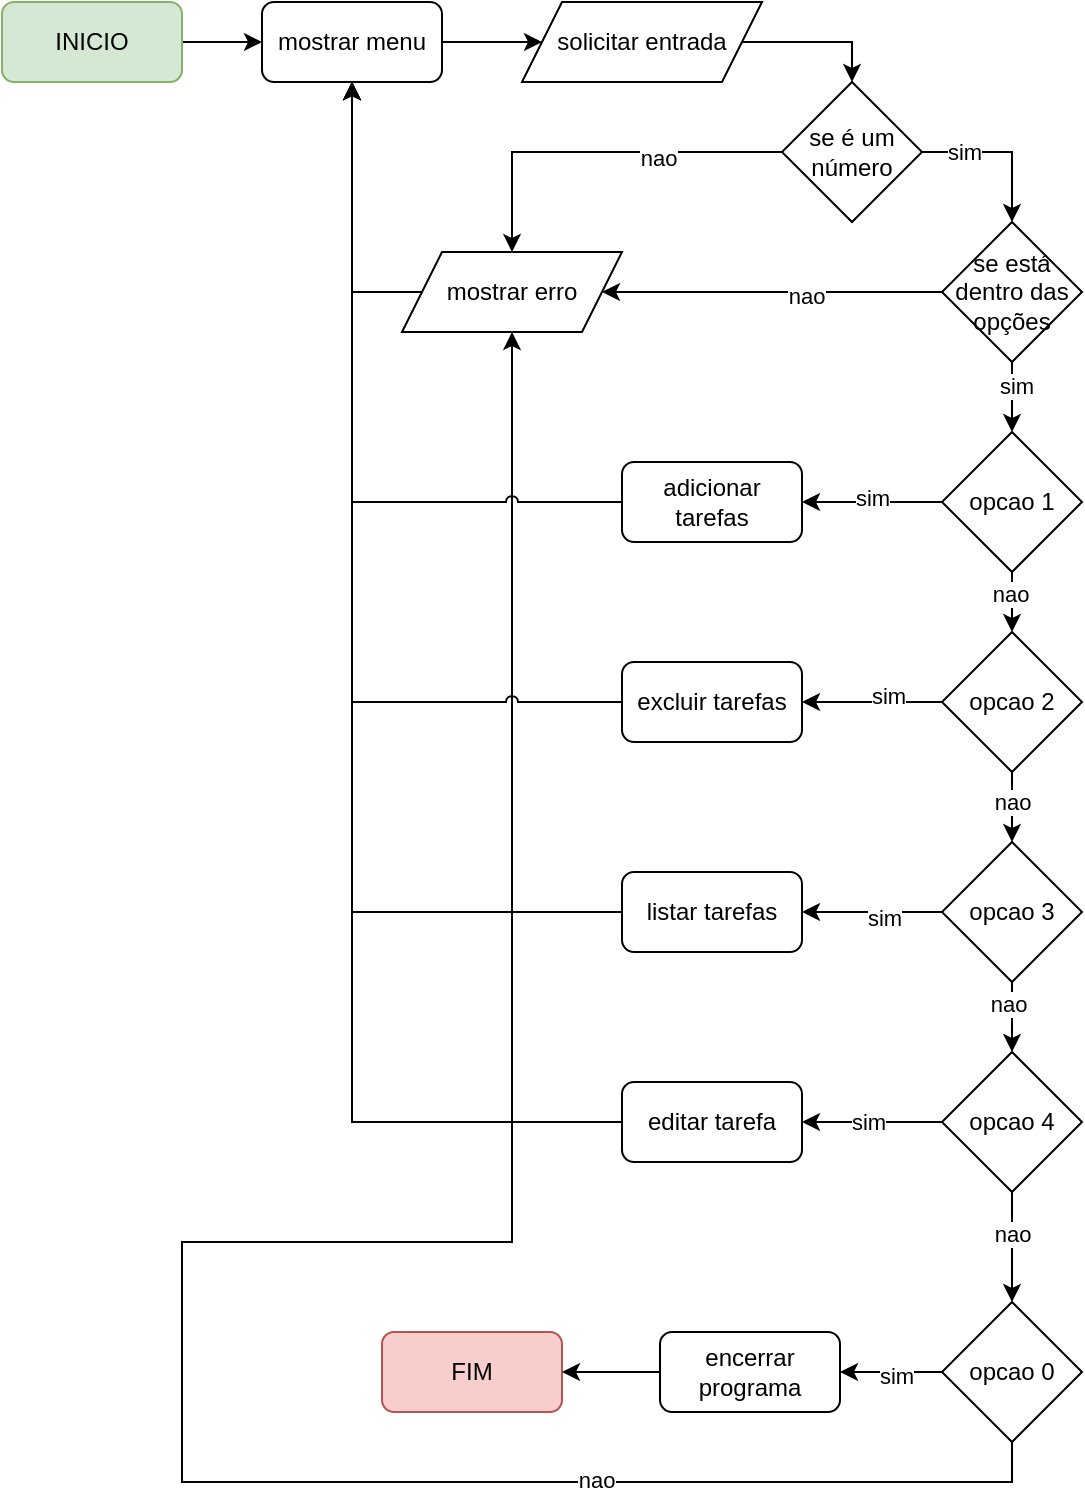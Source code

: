 <mxfile version="27.2.0">
  <diagram name="Página-1" id="YyomYa5rza_yqeTUR8wK">
    <mxGraphModel dx="1303" dy="703" grid="1" gridSize="10" guides="1" tooltips="1" connect="1" arrows="1" fold="1" page="1" pageScale="1" pageWidth="827" pageHeight="1169" math="0" shadow="0">
      <root>
        <mxCell id="0" />
        <mxCell id="1" parent="0" />
        <mxCell id="nd1aqwT6g5kAeIDXGmu_-58" style="edgeStyle=orthogonalEdgeStyle;rounded=0;orthogonalLoop=1;jettySize=auto;html=1;exitX=1;exitY=0.5;exitDx=0;exitDy=0;entryX=0;entryY=0.5;entryDx=0;entryDy=0;" edge="1" parent="1" source="nd1aqwT6g5kAeIDXGmu_-1" target="nd1aqwT6g5kAeIDXGmu_-6">
          <mxGeometry relative="1" as="geometry" />
        </mxCell>
        <mxCell id="nd1aqwT6g5kAeIDXGmu_-1" value="INICIO" style="rounded=1;whiteSpace=wrap;html=1;fillColor=#d5e8d4;strokeColor=#82b366;" vertex="1" parent="1">
          <mxGeometry x="40" y="60" width="90" height="40" as="geometry" />
        </mxCell>
        <mxCell id="nd1aqwT6g5kAeIDXGmu_-25" style="edgeStyle=orthogonalEdgeStyle;rounded=0;orthogonalLoop=1;jettySize=auto;html=1;exitX=1;exitY=0.5;exitDx=0;exitDy=0;entryX=0.5;entryY=0;entryDx=0;entryDy=0;" edge="1" parent="1" source="nd1aqwT6g5kAeIDXGmu_-2" target="nd1aqwT6g5kAeIDXGmu_-3">
          <mxGeometry relative="1" as="geometry" />
        </mxCell>
        <mxCell id="nd1aqwT6g5kAeIDXGmu_-2" value="solicitar entrada" style="shape=parallelogram;perimeter=parallelogramPerimeter;whiteSpace=wrap;html=1;fixedSize=1;" vertex="1" parent="1">
          <mxGeometry x="300" y="60" width="120" height="40" as="geometry" />
        </mxCell>
        <mxCell id="nd1aqwT6g5kAeIDXGmu_-14" style="edgeStyle=orthogonalEdgeStyle;rounded=0;orthogonalLoop=1;jettySize=auto;html=1;exitX=1;exitY=0.5;exitDx=0;exitDy=0;entryX=0.5;entryY=0;entryDx=0;entryDy=0;" edge="1" parent="1" source="nd1aqwT6g5kAeIDXGmu_-3" target="nd1aqwT6g5kAeIDXGmu_-7">
          <mxGeometry relative="1" as="geometry" />
        </mxCell>
        <mxCell id="nd1aqwT6g5kAeIDXGmu_-60" value="sim" style="edgeLabel;html=1;align=center;verticalAlign=middle;resizable=0;points=[];" vertex="1" connectable="0" parent="nd1aqwT6g5kAeIDXGmu_-14">
          <mxGeometry x="-0.472" relative="1" as="geometry">
            <mxPoint as="offset" />
          </mxGeometry>
        </mxCell>
        <mxCell id="nd1aqwT6g5kAeIDXGmu_-36" style="edgeStyle=orthogonalEdgeStyle;rounded=0;orthogonalLoop=1;jettySize=auto;html=1;exitX=0;exitY=0.5;exitDx=0;exitDy=0;entryX=0.5;entryY=0;entryDx=0;entryDy=0;" edge="1" parent="1" source="nd1aqwT6g5kAeIDXGmu_-3" target="nd1aqwT6g5kAeIDXGmu_-13">
          <mxGeometry relative="1" as="geometry" />
        </mxCell>
        <mxCell id="nd1aqwT6g5kAeIDXGmu_-61" value="nao" style="edgeLabel;html=1;align=center;verticalAlign=middle;resizable=0;points=[];" vertex="1" connectable="0" parent="nd1aqwT6g5kAeIDXGmu_-36">
          <mxGeometry x="-0.328" y="3" relative="1" as="geometry">
            <mxPoint as="offset" />
          </mxGeometry>
        </mxCell>
        <mxCell id="nd1aqwT6g5kAeIDXGmu_-3" value="se é um número" style="rhombus;whiteSpace=wrap;html=1;" vertex="1" parent="1">
          <mxGeometry x="430" y="100" width="70" height="70" as="geometry" />
        </mxCell>
        <mxCell id="nd1aqwT6g5kAeIDXGmu_-4" value="FIM" style="rounded=1;whiteSpace=wrap;html=1;fillColor=#f8cecc;strokeColor=#b85450;" vertex="1" parent="1">
          <mxGeometry x="230" y="725" width="90" height="40" as="geometry" />
        </mxCell>
        <mxCell id="nd1aqwT6g5kAeIDXGmu_-59" style="edgeStyle=orthogonalEdgeStyle;rounded=0;orthogonalLoop=1;jettySize=auto;html=1;exitX=1;exitY=0.5;exitDx=0;exitDy=0;entryX=0;entryY=0.5;entryDx=0;entryDy=0;" edge="1" parent="1" source="nd1aqwT6g5kAeIDXGmu_-6" target="nd1aqwT6g5kAeIDXGmu_-2">
          <mxGeometry relative="1" as="geometry" />
        </mxCell>
        <mxCell id="nd1aqwT6g5kAeIDXGmu_-6" value="mostrar menu" style="rounded=1;whiteSpace=wrap;html=1;strokeColor=#000000;" vertex="1" parent="1">
          <mxGeometry x="170" y="60" width="90" height="40" as="geometry" />
        </mxCell>
        <mxCell id="nd1aqwT6g5kAeIDXGmu_-15" value="" style="edgeStyle=orthogonalEdgeStyle;rounded=0;orthogonalLoop=1;jettySize=auto;html=1;exitX=0.5;exitY=1;exitDx=0;exitDy=0;entryX=0.5;entryY=0;entryDx=0;entryDy=0;" edge="1" parent="1" source="nd1aqwT6g5kAeIDXGmu_-7" target="nd1aqwT6g5kAeIDXGmu_-8">
          <mxGeometry relative="1" as="geometry" />
        </mxCell>
        <mxCell id="nd1aqwT6g5kAeIDXGmu_-48" value="sim" style="edgeLabel;html=1;align=center;verticalAlign=middle;resizable=0;points=[];" vertex="1" connectable="0" parent="nd1aqwT6g5kAeIDXGmu_-15">
          <mxGeometry x="-0.333" y="2" relative="1" as="geometry">
            <mxPoint as="offset" />
          </mxGeometry>
        </mxCell>
        <mxCell id="nd1aqwT6g5kAeIDXGmu_-35" style="edgeStyle=orthogonalEdgeStyle;rounded=0;orthogonalLoop=1;jettySize=auto;html=1;exitX=0;exitY=0.5;exitDx=0;exitDy=0;" edge="1" parent="1" source="nd1aqwT6g5kAeIDXGmu_-7" target="nd1aqwT6g5kAeIDXGmu_-13">
          <mxGeometry relative="1" as="geometry" />
        </mxCell>
        <mxCell id="nd1aqwT6g5kAeIDXGmu_-62" value="nao" style="edgeLabel;html=1;align=center;verticalAlign=middle;resizable=0;points=[];" vertex="1" connectable="0" parent="nd1aqwT6g5kAeIDXGmu_-35">
          <mxGeometry x="-0.194" y="2" relative="1" as="geometry">
            <mxPoint as="offset" />
          </mxGeometry>
        </mxCell>
        <mxCell id="nd1aqwT6g5kAeIDXGmu_-7" value="se está dentro das opções" style="rhombus;whiteSpace=wrap;html=1;" vertex="1" parent="1">
          <mxGeometry x="510" y="170" width="70" height="70" as="geometry" />
        </mxCell>
        <mxCell id="nd1aqwT6g5kAeIDXGmu_-16" style="edgeStyle=orthogonalEdgeStyle;rounded=0;orthogonalLoop=1;jettySize=auto;html=1;exitX=0.5;exitY=1;exitDx=0;exitDy=0;entryX=0.5;entryY=0;entryDx=0;entryDy=0;" edge="1" parent="1" source="nd1aqwT6g5kAeIDXGmu_-8" target="nd1aqwT6g5kAeIDXGmu_-9">
          <mxGeometry relative="1" as="geometry" />
        </mxCell>
        <mxCell id="nd1aqwT6g5kAeIDXGmu_-51" value="nao" style="edgeLabel;html=1;align=center;verticalAlign=middle;resizable=0;points=[];" vertex="1" connectable="0" parent="nd1aqwT6g5kAeIDXGmu_-16">
          <mxGeometry x="-0.251" y="-1" relative="1" as="geometry">
            <mxPoint as="offset" />
          </mxGeometry>
        </mxCell>
        <mxCell id="nd1aqwT6g5kAeIDXGmu_-26" style="edgeStyle=orthogonalEdgeStyle;rounded=0;orthogonalLoop=1;jettySize=auto;html=1;exitX=0;exitY=0.5;exitDx=0;exitDy=0;entryX=1;entryY=0.5;entryDx=0;entryDy=0;" edge="1" parent="1" source="nd1aqwT6g5kAeIDXGmu_-8" target="nd1aqwT6g5kAeIDXGmu_-21">
          <mxGeometry relative="1" as="geometry" />
        </mxCell>
        <mxCell id="nd1aqwT6g5kAeIDXGmu_-44" value="sim" style="edgeLabel;html=1;align=center;verticalAlign=middle;resizable=0;points=[];" vertex="1" connectable="0" parent="nd1aqwT6g5kAeIDXGmu_-26">
          <mxGeometry x="0.015" y="-2" relative="1" as="geometry">
            <mxPoint as="offset" />
          </mxGeometry>
        </mxCell>
        <mxCell id="nd1aqwT6g5kAeIDXGmu_-8" value="opcao 1" style="rhombus;whiteSpace=wrap;html=1;" vertex="1" parent="1">
          <mxGeometry x="510" y="275" width="70" height="70" as="geometry" />
        </mxCell>
        <mxCell id="nd1aqwT6g5kAeIDXGmu_-17" style="edgeStyle=orthogonalEdgeStyle;rounded=0;orthogonalLoop=1;jettySize=auto;html=1;exitX=0.5;exitY=1;exitDx=0;exitDy=0;" edge="1" parent="1" source="nd1aqwT6g5kAeIDXGmu_-9" target="nd1aqwT6g5kAeIDXGmu_-10">
          <mxGeometry relative="1" as="geometry" />
        </mxCell>
        <mxCell id="nd1aqwT6g5kAeIDXGmu_-52" value="nao" style="edgeLabel;html=1;align=center;verticalAlign=middle;resizable=0;points=[];" vertex="1" connectable="0" parent="nd1aqwT6g5kAeIDXGmu_-17">
          <mxGeometry x="-0.102" y="-3" relative="1" as="geometry">
            <mxPoint x="-3" y="-5" as="offset" />
          </mxGeometry>
        </mxCell>
        <mxCell id="nd1aqwT6g5kAeIDXGmu_-27" style="edgeStyle=orthogonalEdgeStyle;rounded=0;orthogonalLoop=1;jettySize=auto;html=1;exitX=0;exitY=0.5;exitDx=0;exitDy=0;" edge="1" parent="1" source="nd1aqwT6g5kAeIDXGmu_-9" target="nd1aqwT6g5kAeIDXGmu_-22">
          <mxGeometry relative="1" as="geometry" />
        </mxCell>
        <mxCell id="nd1aqwT6g5kAeIDXGmu_-45" value="sim" style="edgeLabel;html=1;align=center;verticalAlign=middle;resizable=0;points=[];" vertex="1" connectable="0" parent="nd1aqwT6g5kAeIDXGmu_-27">
          <mxGeometry x="-0.209" y="-3" relative="1" as="geometry">
            <mxPoint as="offset" />
          </mxGeometry>
        </mxCell>
        <mxCell id="nd1aqwT6g5kAeIDXGmu_-9" value="opcao 2" style="rhombus;whiteSpace=wrap;html=1;" vertex="1" parent="1">
          <mxGeometry x="510" y="375" width="70" height="70" as="geometry" />
        </mxCell>
        <mxCell id="nd1aqwT6g5kAeIDXGmu_-18" style="edgeStyle=orthogonalEdgeStyle;rounded=0;orthogonalLoop=1;jettySize=auto;html=1;exitX=0.5;exitY=1;exitDx=0;exitDy=0;entryX=0.5;entryY=0;entryDx=0;entryDy=0;" edge="1" parent="1" source="nd1aqwT6g5kAeIDXGmu_-10" target="nd1aqwT6g5kAeIDXGmu_-11">
          <mxGeometry relative="1" as="geometry" />
        </mxCell>
        <mxCell id="nd1aqwT6g5kAeIDXGmu_-53" value="nao" style="edgeLabel;html=1;align=center;verticalAlign=middle;resizable=0;points=[];" vertex="1" connectable="0" parent="nd1aqwT6g5kAeIDXGmu_-18">
          <mxGeometry x="-0.371" y="-2" relative="1" as="geometry">
            <mxPoint as="offset" />
          </mxGeometry>
        </mxCell>
        <mxCell id="nd1aqwT6g5kAeIDXGmu_-28" style="edgeStyle=orthogonalEdgeStyle;rounded=0;orthogonalLoop=1;jettySize=auto;html=1;exitX=0;exitY=0.5;exitDx=0;exitDy=0;" edge="1" parent="1" source="nd1aqwT6g5kAeIDXGmu_-10" target="nd1aqwT6g5kAeIDXGmu_-23">
          <mxGeometry relative="1" as="geometry" />
        </mxCell>
        <mxCell id="nd1aqwT6g5kAeIDXGmu_-46" value="sim" style="edgeLabel;html=1;align=center;verticalAlign=middle;resizable=0;points=[];" vertex="1" connectable="0" parent="nd1aqwT6g5kAeIDXGmu_-28">
          <mxGeometry x="-0.176" y="3" relative="1" as="geometry">
            <mxPoint as="offset" />
          </mxGeometry>
        </mxCell>
        <mxCell id="nd1aqwT6g5kAeIDXGmu_-10" value="opcao 3" style="rhombus;whiteSpace=wrap;html=1;" vertex="1" parent="1">
          <mxGeometry x="510" y="480" width="70" height="70" as="geometry" />
        </mxCell>
        <mxCell id="nd1aqwT6g5kAeIDXGmu_-19" style="edgeStyle=orthogonalEdgeStyle;rounded=0;orthogonalLoop=1;jettySize=auto;html=1;exitX=0.5;exitY=1;exitDx=0;exitDy=0;entryX=0.5;entryY=0;entryDx=0;entryDy=0;" edge="1" parent="1" source="nd1aqwT6g5kAeIDXGmu_-11" target="nd1aqwT6g5kAeIDXGmu_-12">
          <mxGeometry relative="1" as="geometry">
            <mxPoint x="545" y="600" as="targetPoint" />
          </mxGeometry>
        </mxCell>
        <mxCell id="nd1aqwT6g5kAeIDXGmu_-54" value="nao" style="edgeLabel;html=1;align=center;verticalAlign=middle;resizable=0;points=[];" vertex="1" connectable="0" parent="nd1aqwT6g5kAeIDXGmu_-19">
          <mxGeometry x="-0.242" y="-4" relative="1" as="geometry">
            <mxPoint x="4" as="offset" />
          </mxGeometry>
        </mxCell>
        <mxCell id="nd1aqwT6g5kAeIDXGmu_-29" style="edgeStyle=orthogonalEdgeStyle;rounded=0;orthogonalLoop=1;jettySize=auto;html=1;exitX=0;exitY=0.5;exitDx=0;exitDy=0;" edge="1" parent="1" source="nd1aqwT6g5kAeIDXGmu_-11" target="nd1aqwT6g5kAeIDXGmu_-24">
          <mxGeometry relative="1" as="geometry" />
        </mxCell>
        <mxCell id="nd1aqwT6g5kAeIDXGmu_-47" value="sim" style="edgeLabel;html=1;align=center;verticalAlign=middle;resizable=0;points=[];" vertex="1" connectable="0" parent="nd1aqwT6g5kAeIDXGmu_-29">
          <mxGeometry x="0.052" relative="1" as="geometry">
            <mxPoint as="offset" />
          </mxGeometry>
        </mxCell>
        <mxCell id="nd1aqwT6g5kAeIDXGmu_-11" value="opcao 4" style="rhombus;whiteSpace=wrap;html=1;" vertex="1" parent="1">
          <mxGeometry x="510" y="585" width="70" height="70" as="geometry" />
        </mxCell>
        <mxCell id="nd1aqwT6g5kAeIDXGmu_-32" style="edgeStyle=orthogonalEdgeStyle;rounded=0;orthogonalLoop=1;jettySize=auto;html=1;entryX=1;entryY=0.5;entryDx=0;entryDy=0;" edge="1" parent="1" source="nd1aqwT6g5kAeIDXGmu_-12" target="nd1aqwT6g5kAeIDXGmu_-31">
          <mxGeometry relative="1" as="geometry" />
        </mxCell>
        <mxCell id="nd1aqwT6g5kAeIDXGmu_-57" value="sim" style="edgeLabel;html=1;align=center;verticalAlign=middle;resizable=0;points=[];" vertex="1" connectable="0" parent="nd1aqwT6g5kAeIDXGmu_-32">
          <mxGeometry x="-0.092" y="2" relative="1" as="geometry">
            <mxPoint as="offset" />
          </mxGeometry>
        </mxCell>
        <mxCell id="nd1aqwT6g5kAeIDXGmu_-63" style="edgeStyle=orthogonalEdgeStyle;rounded=0;orthogonalLoop=1;jettySize=auto;html=1;exitX=0.5;exitY=1;exitDx=0;exitDy=0;entryX=0.5;entryY=1;entryDx=0;entryDy=0;" edge="1" parent="1" source="nd1aqwT6g5kAeIDXGmu_-12" target="nd1aqwT6g5kAeIDXGmu_-13">
          <mxGeometry relative="1" as="geometry">
            <Array as="points">
              <mxPoint x="545" y="800" />
              <mxPoint x="130" y="800" />
              <mxPoint x="130" y="680" />
              <mxPoint x="295" y="680" />
            </Array>
          </mxGeometry>
        </mxCell>
        <mxCell id="nd1aqwT6g5kAeIDXGmu_-64" value="nao" style="edgeLabel;html=1;align=center;verticalAlign=middle;resizable=0;points=[];" vertex="1" connectable="0" parent="nd1aqwT6g5kAeIDXGmu_-63">
          <mxGeometry x="-0.611" y="-1" relative="1" as="geometry">
            <mxPoint as="offset" />
          </mxGeometry>
        </mxCell>
        <mxCell id="nd1aqwT6g5kAeIDXGmu_-12" value="opcao 0" style="rhombus;whiteSpace=wrap;html=1;" vertex="1" parent="1">
          <mxGeometry x="510" y="710" width="70" height="70" as="geometry" />
        </mxCell>
        <mxCell id="nd1aqwT6g5kAeIDXGmu_-38" style="edgeStyle=orthogonalEdgeStyle;rounded=0;orthogonalLoop=1;jettySize=auto;html=1;exitX=0;exitY=0.5;exitDx=0;exitDy=0;entryX=0.5;entryY=1;entryDx=0;entryDy=0;" edge="1" parent="1" source="nd1aqwT6g5kAeIDXGmu_-13" target="nd1aqwT6g5kAeIDXGmu_-6">
          <mxGeometry relative="1" as="geometry">
            <Array as="points">
              <mxPoint x="215" y="205" />
            </Array>
          </mxGeometry>
        </mxCell>
        <mxCell id="nd1aqwT6g5kAeIDXGmu_-13" value="mostrar erro" style="shape=parallelogram;perimeter=parallelogramPerimeter;whiteSpace=wrap;html=1;fixedSize=1;" vertex="1" parent="1">
          <mxGeometry x="240" y="185" width="110" height="40" as="geometry" />
        </mxCell>
        <mxCell id="nd1aqwT6g5kAeIDXGmu_-37" style="edgeStyle=orthogonalEdgeStyle;rounded=0;orthogonalLoop=1;jettySize=auto;html=1;exitX=0;exitY=0.5;exitDx=0;exitDy=0;entryX=0.5;entryY=1;entryDx=0;entryDy=0;jumpStyle=arc;" edge="1" parent="1" source="nd1aqwT6g5kAeIDXGmu_-21" target="nd1aqwT6g5kAeIDXGmu_-6">
          <mxGeometry relative="1" as="geometry" />
        </mxCell>
        <mxCell id="nd1aqwT6g5kAeIDXGmu_-21" value="adicionar tarefas" style="rounded=1;whiteSpace=wrap;html=1;" vertex="1" parent="1">
          <mxGeometry x="350" y="290" width="90" height="40" as="geometry" />
        </mxCell>
        <mxCell id="nd1aqwT6g5kAeIDXGmu_-39" style="edgeStyle=orthogonalEdgeStyle;rounded=0;orthogonalLoop=1;jettySize=auto;html=1;exitX=0;exitY=0.5;exitDx=0;exitDy=0;entryX=0.5;entryY=1;entryDx=0;entryDy=0;jumpStyle=arc;" edge="1" parent="1" source="nd1aqwT6g5kAeIDXGmu_-22" target="nd1aqwT6g5kAeIDXGmu_-6">
          <mxGeometry relative="1" as="geometry" />
        </mxCell>
        <mxCell id="nd1aqwT6g5kAeIDXGmu_-22" value="excluir tarefas&lt;span style=&quot;color: rgba(0, 0, 0, 0); font-family: monospace; font-size: 0px; text-align: start; text-wrap-mode: nowrap;&quot;&gt;%3CmxGraphModel%3E%3Croot%3E%3CmxCell%20id%3D%220%22%2F%3E%3CmxCell%20id%3D%221%22%20parent%3D%220%22%2F%3E%3CmxCell%20id%3D%222%22%20value%3D%22mostrar%20menu%22%20style%3D%22rounded%3D1%3BwhiteSpace%3Dwrap%3Bhtml%3D1%3B%22%20vertex%3D%221%22%20parent%3D%221%22%3E%3CmxGeometry%20x%3D%22190%22%20y%3D%2260%22%20width%3D%2290%22%20height%3D%2240%22%20as%3D%22geometry%22%2F%3E%3C%2FmxCell%3E%3C%2Froot%3E%3C%2FmxGraphModel%3E&lt;/span&gt;" style="rounded=1;whiteSpace=wrap;html=1;" vertex="1" parent="1">
          <mxGeometry x="350" y="390" width="90" height="40" as="geometry" />
        </mxCell>
        <mxCell id="nd1aqwT6g5kAeIDXGmu_-40" style="edgeStyle=orthogonalEdgeStyle;rounded=0;orthogonalLoop=1;jettySize=auto;html=1;exitX=0;exitY=0.5;exitDx=0;exitDy=0;jumpStyle=none;shadow=0;" edge="1" parent="1" source="nd1aqwT6g5kAeIDXGmu_-23" target="nd1aqwT6g5kAeIDXGmu_-6">
          <mxGeometry relative="1" as="geometry" />
        </mxCell>
        <mxCell id="nd1aqwT6g5kAeIDXGmu_-23" value="listar tarefas" style="rounded=1;whiteSpace=wrap;html=1;" vertex="1" parent="1">
          <mxGeometry x="350" y="495" width="90" height="40" as="geometry" />
        </mxCell>
        <mxCell id="nd1aqwT6g5kAeIDXGmu_-42" style="edgeStyle=orthogonalEdgeStyle;rounded=0;orthogonalLoop=1;jettySize=auto;html=1;exitX=0;exitY=0.5;exitDx=0;exitDy=0;entryX=0.5;entryY=1;entryDx=0;entryDy=0;" edge="1" parent="1" source="nd1aqwT6g5kAeIDXGmu_-24" target="nd1aqwT6g5kAeIDXGmu_-6">
          <mxGeometry relative="1" as="geometry" />
        </mxCell>
        <mxCell id="nd1aqwT6g5kAeIDXGmu_-24" value="editar tarefa" style="rounded=1;whiteSpace=wrap;html=1;" vertex="1" parent="1">
          <mxGeometry x="350" y="600" width="90" height="40" as="geometry" />
        </mxCell>
        <mxCell id="nd1aqwT6g5kAeIDXGmu_-33" style="edgeStyle=orthogonalEdgeStyle;rounded=0;orthogonalLoop=1;jettySize=auto;html=1;exitX=0;exitY=0.5;exitDx=0;exitDy=0;entryX=1;entryY=0.5;entryDx=0;entryDy=0;" edge="1" parent="1" source="nd1aqwT6g5kAeIDXGmu_-31" target="nd1aqwT6g5kAeIDXGmu_-4">
          <mxGeometry relative="1" as="geometry" />
        </mxCell>
        <mxCell id="nd1aqwT6g5kAeIDXGmu_-31" value="encerrar programa" style="rounded=1;whiteSpace=wrap;html=1;" vertex="1" parent="1">
          <mxGeometry x="369" y="725" width="90" height="40" as="geometry" />
        </mxCell>
      </root>
    </mxGraphModel>
  </diagram>
</mxfile>
